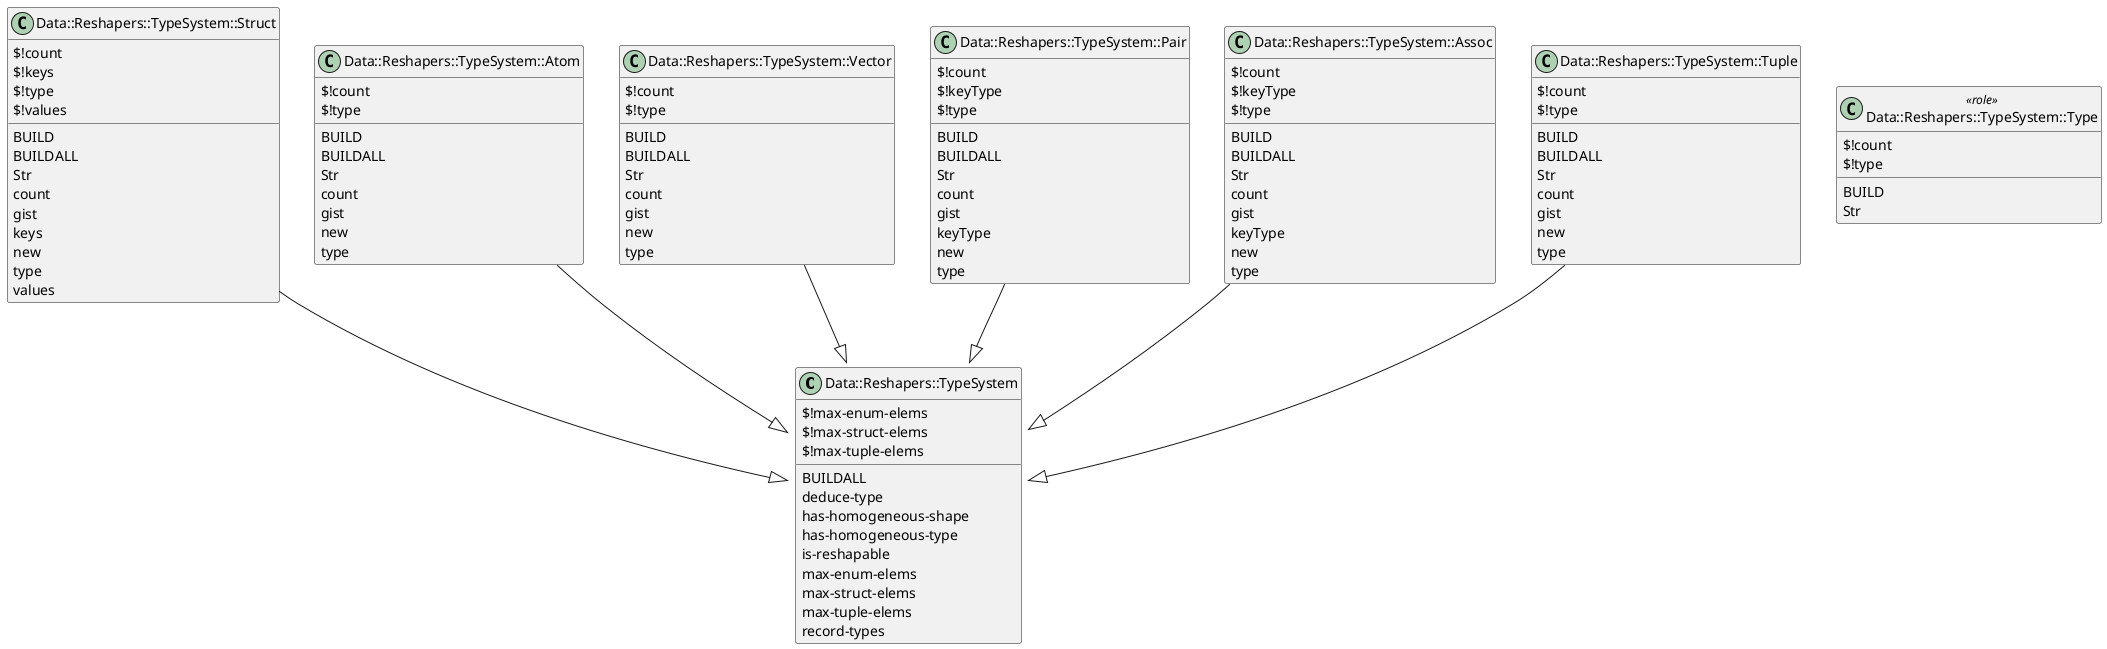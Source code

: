@startuml
class Data::Reshapers::TypeSystem  {
  {field} $!max-enum-elems
  {field} $!max-struct-elems
  {field} $!max-tuple-elems
  {method} BUILDALL
  {method} deduce-type
  {method} has-homogeneous-shape
  {method} has-homogeneous-type
  {method} is-reshapable
  {method} max-enum-elems
  {method} max-struct-elems
  {method} max-tuple-elems
  {method} record-types
}


class Data::Reshapers::TypeSystem::Struct  {
  {field} $!count
  {field} $!keys
  {field} $!type
  {field} $!values
  {method} BUILD
  {method} BUILDALL
  {method} Str
  {method} count
  {method} gist
  {method} keys
  {method} new
  {method} type
  {method} values
}
Data::Reshapers::TypeSystem::Struct --|> Data::Reshapers::TypeSystem::Type


class Data::Reshapers::TypeSystem::Atom  {
  {field} $!count
  {field} $!type
  {method} BUILD
  {method} BUILDALL
  {method} Str
  {method} count
  {method} gist
  {method} new
  {method} type
}
Data::Reshapers::TypeSystem::Atom --|> Data::Reshapers::TypeSystem::Type


class Data::Reshapers::TypeSystem::Vector  {
  {field} $!count
  {field} $!type
  {method} BUILD
  {method} BUILDALL
  {method} Str
  {method} count
  {method} gist
  {method} new
  {method} type
}
Data::Reshapers::TypeSystem::Vector --|> Data::Reshapers::TypeSystem::Type


class Data::Reshapers::TypeSystem::Pair  {
  {field} $!count
  {field} $!keyType
  {field} $!type
  {method} BUILD
  {method} BUILDALL
  {method} Str
  {method} count
  {method} gist
  {method} keyType
  {method} new
  {method} type
}
Data::Reshapers::TypeSystem::Pair --|> Data::Reshapers::TypeSystem::Type


class Data::Reshapers::TypeSystem::Assoc  {
  {field} $!count
  {field} $!keyType
  {field} $!type
  {method} BUILD
  {method} BUILDALL
  {method} Str
  {method} count
  {method} gist
  {method} keyType
  {method} new
  {method} type
}
Data::Reshapers::TypeSystem::Assoc --|> Data::Reshapers::TypeSystem::Type


class Data::Reshapers::TypeSystem::Tuple  {
  {field} $!count
  {field} $!type
  {method} BUILD
  {method} BUILDALL
  {method} Str
  {method} count
  {method} gist
  {method} new
  {method} type
}
Data::Reshapers::TypeSystem::Tuple --|> Data::Reshapers::TypeSystem::Type


class Data::Reshapers::TypeSystem::Type <<role>> {
  {field} $!count
  {field} $!type
  {method} BUILD
  {method} Str
}


@enduml